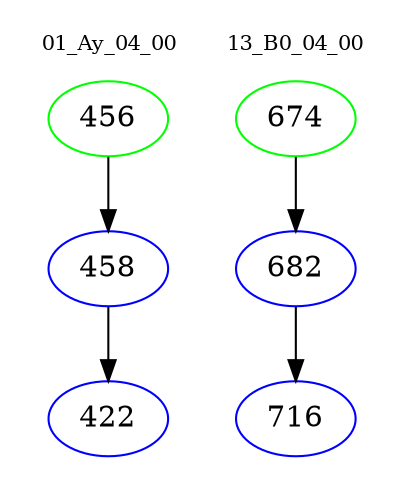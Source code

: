 digraph{
subgraph cluster_0 {
color = white
label = "01_Ay_04_00";
fontsize=10;
T0_456 [label="456", color="green"]
T0_456 -> T0_458 [color="black"]
T0_458 [label="458", color="blue"]
T0_458 -> T0_422 [color="black"]
T0_422 [label="422", color="blue"]
}
subgraph cluster_1 {
color = white
label = "13_B0_04_00";
fontsize=10;
T1_674 [label="674", color="green"]
T1_674 -> T1_682 [color="black"]
T1_682 [label="682", color="blue"]
T1_682 -> T1_716 [color="black"]
T1_716 [label="716", color="blue"]
}
}

